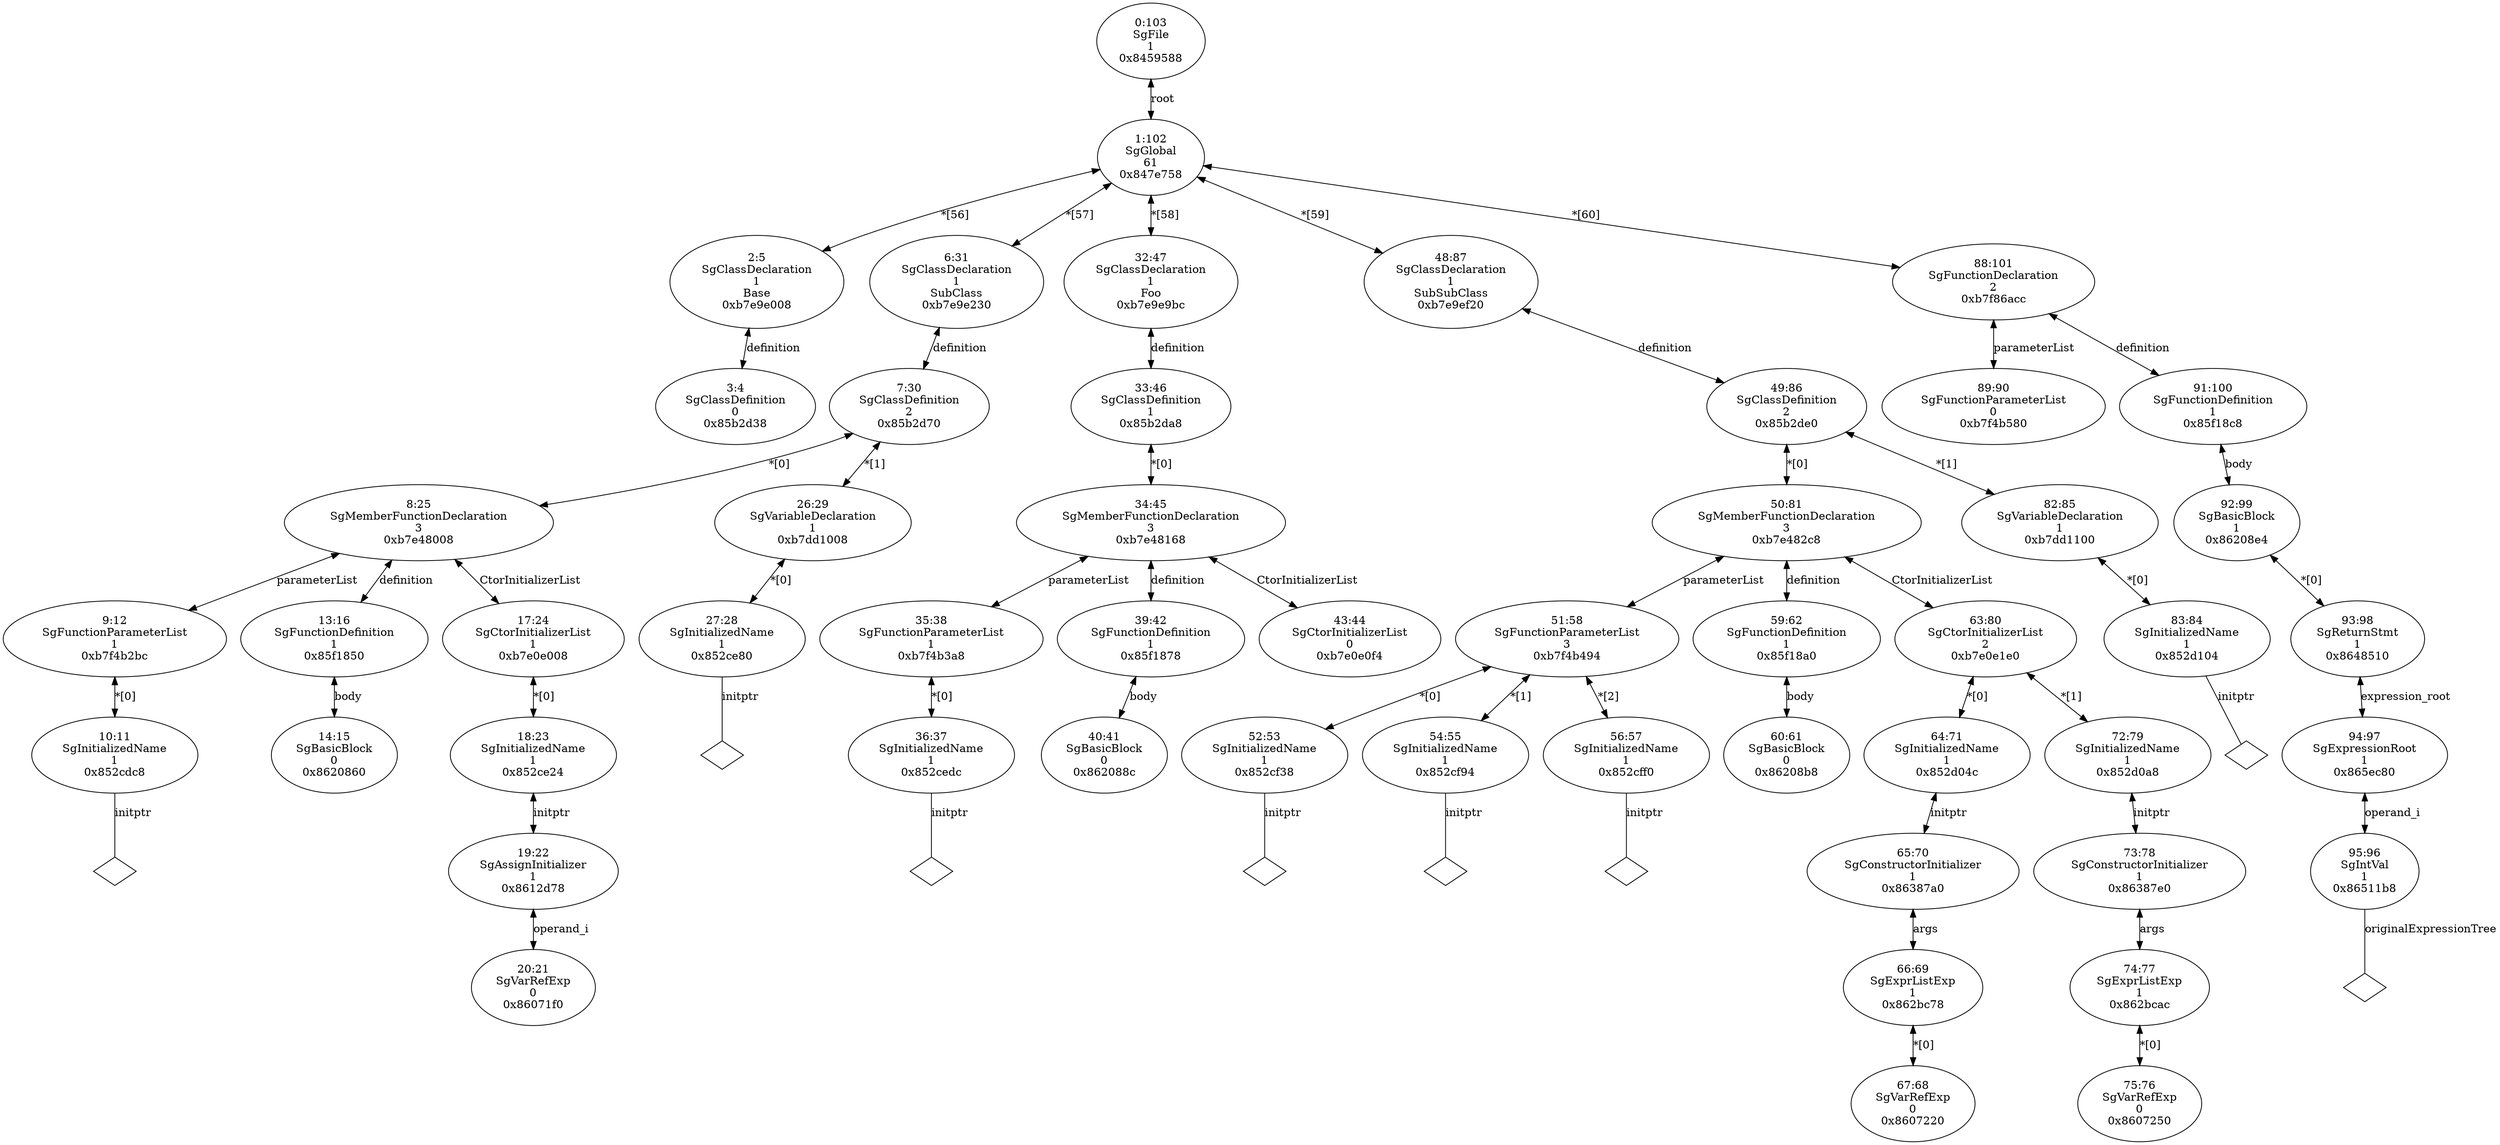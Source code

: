 digraph "G./invokeBaseCtor.C.dot" {
"0x85b2d38"[label="3:4\nSgClassDefinition\n0\n0x85b2d38\n" ];
"0xb7e9e008"[label="2:5\nSgClassDeclaration\n1\nBase\n0xb7e9e008\n" ];
"0xb7e9e008" -> "0x85b2d38"[label="definition" dir=both ];
"0x852cdc8"[label="10:11\nSgInitializedName\n1\n0x852cdc8\n" ];
"0x852cdc8" -> "0x852cdc8__initptr__null"[label="initptr" dir=none ];
"0x852cdc8__initptr__null"[label="" shape=diamond ];
"0xb7f4b2bc"[label="9:12\nSgFunctionParameterList\n1\n0xb7f4b2bc\n" ];
"0xb7f4b2bc" -> "0x852cdc8"[label="*[0]" dir=both ];
"0x8620860"[label="14:15\nSgBasicBlock\n0\n0x8620860\n" ];
"0x85f1850"[label="13:16\nSgFunctionDefinition\n1\n0x85f1850\n" ];
"0x85f1850" -> "0x8620860"[label="body" dir=both ];
"0x86071f0"[label="20:21\nSgVarRefExp\n0\n0x86071f0\n" ];
"0x8612d78"[label="19:22\nSgAssignInitializer\n1\n0x8612d78\n" ];
"0x8612d78" -> "0x86071f0"[label="operand_i" dir=both ];
"0x852ce24"[label="18:23\nSgInitializedName\n1\n0x852ce24\n" ];
"0x852ce24" -> "0x8612d78"[label="initptr" dir=both ];
"0xb7e0e008"[label="17:24\nSgCtorInitializerList\n1\n0xb7e0e008\n" ];
"0xb7e0e008" -> "0x852ce24"[label="*[0]" dir=both ];
"0xb7e48008"[label="8:25\nSgMemberFunctionDeclaration\n3\n0xb7e48008\n" ];
"0xb7e48008" -> "0xb7f4b2bc"[label="parameterList" dir=both ];
"0xb7e48008" -> "0x85f1850"[label="definition" dir=both ];
"0xb7e48008" -> "0xb7e0e008"[label="CtorInitializerList" dir=both ];
"0x852ce80"[label="27:28\nSgInitializedName\n1\n0x852ce80\n" ];
"0x852ce80" -> "0x852ce80__initptr__null"[label="initptr" dir=none ];
"0x852ce80__initptr__null"[label="" shape=diamond ];
"0xb7dd1008"[label="26:29\nSgVariableDeclaration\n1\n0xb7dd1008\n" ];
"0xb7dd1008" -> "0x852ce80"[label="*[0]" dir=both ];
"0x85b2d70"[label="7:30\nSgClassDefinition\n2\n0x85b2d70\n" ];
"0x85b2d70" -> "0xb7e48008"[label="*[0]" dir=both ];
"0x85b2d70" -> "0xb7dd1008"[label="*[1]" dir=both ];
"0xb7e9e230"[label="6:31\nSgClassDeclaration\n1\nSubClass\n0xb7e9e230\n" ];
"0xb7e9e230" -> "0x85b2d70"[label="definition" dir=both ];
"0x852cedc"[label="36:37\nSgInitializedName\n1\n0x852cedc\n" ];
"0x852cedc" -> "0x852cedc__initptr__null"[label="initptr" dir=none ];
"0x852cedc__initptr__null"[label="" shape=diamond ];
"0xb7f4b3a8"[label="35:38\nSgFunctionParameterList\n1\n0xb7f4b3a8\n" ];
"0xb7f4b3a8" -> "0x852cedc"[label="*[0]" dir=both ];
"0x862088c"[label="40:41\nSgBasicBlock\n0\n0x862088c\n" ];
"0x85f1878"[label="39:42\nSgFunctionDefinition\n1\n0x85f1878\n" ];
"0x85f1878" -> "0x862088c"[label="body" dir=both ];
"0xb7e0e0f4"[label="43:44\nSgCtorInitializerList\n0\n0xb7e0e0f4\n" ];
"0xb7e48168"[label="34:45\nSgMemberFunctionDeclaration\n3\n0xb7e48168\n" ];
"0xb7e48168" -> "0xb7f4b3a8"[label="parameterList" dir=both ];
"0xb7e48168" -> "0x85f1878"[label="definition" dir=both ];
"0xb7e48168" -> "0xb7e0e0f4"[label="CtorInitializerList" dir=both ];
"0x85b2da8"[label="33:46\nSgClassDefinition\n1\n0x85b2da8\n" ];
"0x85b2da8" -> "0xb7e48168"[label="*[0]" dir=both ];
"0xb7e9e9bc"[label="32:47\nSgClassDeclaration\n1\nFoo\n0xb7e9e9bc\n" ];
"0xb7e9e9bc" -> "0x85b2da8"[label="definition" dir=both ];
"0x852cf38"[label="52:53\nSgInitializedName\n1\n0x852cf38\n" ];
"0x852cf38" -> "0x852cf38__initptr__null"[label="initptr" dir=none ];
"0x852cf38__initptr__null"[label="" shape=diamond ];
"0x852cf94"[label="54:55\nSgInitializedName\n1\n0x852cf94\n" ];
"0x852cf94" -> "0x852cf94__initptr__null"[label="initptr" dir=none ];
"0x852cf94__initptr__null"[label="" shape=diamond ];
"0x852cff0"[label="56:57\nSgInitializedName\n1\n0x852cff0\n" ];
"0x852cff0" -> "0x852cff0__initptr__null"[label="initptr" dir=none ];
"0x852cff0__initptr__null"[label="" shape=diamond ];
"0xb7f4b494"[label="51:58\nSgFunctionParameterList\n3\n0xb7f4b494\n" ];
"0xb7f4b494" -> "0x852cf38"[label="*[0]" dir=both ];
"0xb7f4b494" -> "0x852cf94"[label="*[1]" dir=both ];
"0xb7f4b494" -> "0x852cff0"[label="*[2]" dir=both ];
"0x86208b8"[label="60:61\nSgBasicBlock\n0\n0x86208b8\n" ];
"0x85f18a0"[label="59:62\nSgFunctionDefinition\n1\n0x85f18a0\n" ];
"0x85f18a0" -> "0x86208b8"[label="body" dir=both ];
"0x8607220"[label="67:68\nSgVarRefExp\n0\n0x8607220\n" ];
"0x862bc78"[label="66:69\nSgExprListExp\n1\n0x862bc78\n" ];
"0x862bc78" -> "0x8607220"[label="*[0]" dir=both ];
"0x86387a0"[label="65:70\nSgConstructorInitializer\n1\n0x86387a0\n" ];
"0x86387a0" -> "0x862bc78"[label="args" dir=both ];
"0x852d04c"[label="64:71\nSgInitializedName\n1\n0x852d04c\n" ];
"0x852d04c" -> "0x86387a0"[label="initptr" dir=both ];
"0x8607250"[label="75:76\nSgVarRefExp\n0\n0x8607250\n" ];
"0x862bcac"[label="74:77\nSgExprListExp\n1\n0x862bcac\n" ];
"0x862bcac" -> "0x8607250"[label="*[0]" dir=both ];
"0x86387e0"[label="73:78\nSgConstructorInitializer\n1\n0x86387e0\n" ];
"0x86387e0" -> "0x862bcac"[label="args" dir=both ];
"0x852d0a8"[label="72:79\nSgInitializedName\n1\n0x852d0a8\n" ];
"0x852d0a8" -> "0x86387e0"[label="initptr" dir=both ];
"0xb7e0e1e0"[label="63:80\nSgCtorInitializerList\n2\n0xb7e0e1e0\n" ];
"0xb7e0e1e0" -> "0x852d04c"[label="*[0]" dir=both ];
"0xb7e0e1e0" -> "0x852d0a8"[label="*[1]" dir=both ];
"0xb7e482c8"[label="50:81\nSgMemberFunctionDeclaration\n3\n0xb7e482c8\n" ];
"0xb7e482c8" -> "0xb7f4b494"[label="parameterList" dir=both ];
"0xb7e482c8" -> "0x85f18a0"[label="definition" dir=both ];
"0xb7e482c8" -> "0xb7e0e1e0"[label="CtorInitializerList" dir=both ];
"0x852d104"[label="83:84\nSgInitializedName\n1\n0x852d104\n" ];
"0x852d104" -> "0x852d104__initptr__null"[label="initptr" dir=none ];
"0x852d104__initptr__null"[label="" shape=diamond ];
"0xb7dd1100"[label="82:85\nSgVariableDeclaration\n1\n0xb7dd1100\n" ];
"0xb7dd1100" -> "0x852d104"[label="*[0]" dir=both ];
"0x85b2de0"[label="49:86\nSgClassDefinition\n2\n0x85b2de0\n" ];
"0x85b2de0" -> "0xb7e482c8"[label="*[0]" dir=both ];
"0x85b2de0" -> "0xb7dd1100"[label="*[1]" dir=both ];
"0xb7e9ef20"[label="48:87\nSgClassDeclaration\n1\nSubSubClass\n0xb7e9ef20\n" ];
"0xb7e9ef20" -> "0x85b2de0"[label="definition" dir=both ];
"0xb7f4b580"[label="89:90\nSgFunctionParameterList\n0\n0xb7f4b580\n" ];
"0x86511b8"[label="95:96\nSgIntVal\n1\n0x86511b8\n" ];
"0x86511b8" -> "0x86511b8__originalExpressionTree__null"[label="originalExpressionTree" dir=none ];
"0x86511b8__originalExpressionTree__null"[label="" shape=diamond ];
"0x865ec80"[label="94:97\nSgExpressionRoot\n1\n0x865ec80\n" ];
"0x865ec80" -> "0x86511b8"[label="operand_i" dir=both ];
"0x8648510"[label="93:98\nSgReturnStmt\n1\n0x8648510\n" ];
"0x8648510" -> "0x865ec80"[label="expression_root" dir=both ];
"0x86208e4"[label="92:99\nSgBasicBlock\n1\n0x86208e4\n" ];
"0x86208e4" -> "0x8648510"[label="*[0]" dir=both ];
"0x85f18c8"[label="91:100\nSgFunctionDefinition\n1\n0x85f18c8\n" ];
"0x85f18c8" -> "0x86208e4"[label="body" dir=both ];
"0xb7f86acc"[label="88:101\nSgFunctionDeclaration\n2\n0xb7f86acc\n" ];
"0xb7f86acc" -> "0xb7f4b580"[label="parameterList" dir=both ];
"0xb7f86acc" -> "0x85f18c8"[label="definition" dir=both ];
"0x847e758"[label="1:102\nSgGlobal\n61\n0x847e758\n" ];
"0x847e758" -> "0xb7e9e008"[label="*[56]" dir=both ];
"0x847e758" -> "0xb7e9e230"[label="*[57]" dir=both ];
"0x847e758" -> "0xb7e9e9bc"[label="*[58]" dir=both ];
"0x847e758" -> "0xb7e9ef20"[label="*[59]" dir=both ];
"0x847e758" -> "0xb7f86acc"[label="*[60]" dir=both ];
"0x8459588"[label="0:103\nSgFile\n1\n0x8459588\n" ];
"0x8459588" -> "0x847e758"[label="root" dir=both ];
}
